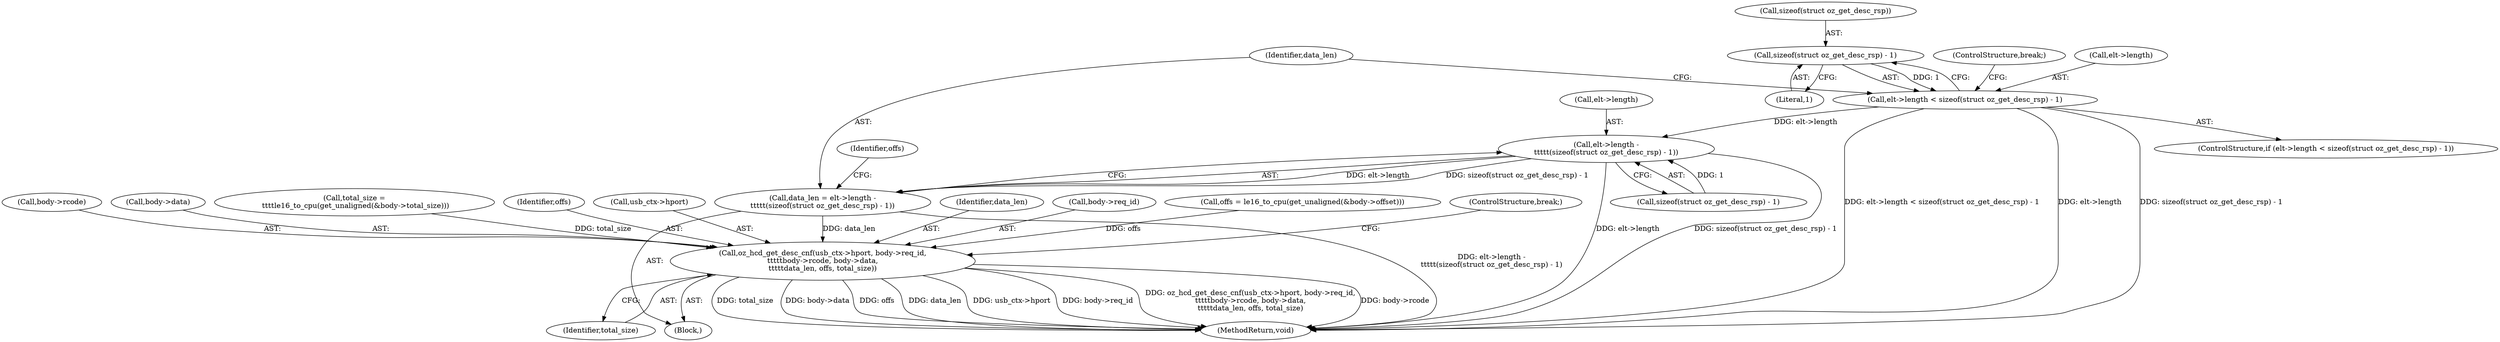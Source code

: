 digraph "0_linux_d114b9fe78c8d6fc6e70808c2092aa307c36dc8e@API" {
"1000201" [label="(Call,sizeof(struct oz_get_desc_rsp) - 1)"];
"1000197" [label="(Call,elt->length < sizeof(struct oz_get_desc_rsp) - 1)"];
"1000208" [label="(Call,elt->length -\n\t\t\t\t\t(sizeof(struct oz_get_desc_rsp) - 1))"];
"1000206" [label="(Call,data_len = elt->length -\n\t\t\t\t\t(sizeof(struct oz_get_desc_rsp) - 1))"];
"1000235" [label="(Call,oz_hcd_get_desc_cnf(usb_ctx->hport, body->req_id,\n\t\t\t\t\tbody->rcode, body->data,\n\t\t\t\t\tdata_len, offs, total_size))"];
"1000335" [label="(MethodReturn,void)"];
"1000186" [label="(Block,)"];
"1000248" [label="(Identifier,data_len)"];
"1000197" [label="(Call,elt->length < sizeof(struct oz_get_desc_rsp) - 1)"];
"1000205" [label="(ControlStructure,break;)"];
"1000239" [label="(Call,body->req_id)"];
"1000206" [label="(Call,data_len = elt->length -\n\t\t\t\t\t(sizeof(struct oz_get_desc_rsp) - 1))"];
"1000216" [label="(Call,offs = le16_to_cpu(get_unaligned(&body->offset)))"];
"1000202" [label="(Call,sizeof(struct oz_get_desc_rsp))"];
"1000207" [label="(Identifier,data_len)"];
"1000204" [label="(Literal,1)"];
"1000250" [label="(Identifier,total_size)"];
"1000235" [label="(Call,oz_hcd_get_desc_cnf(usb_ctx->hport, body->req_id,\n\t\t\t\t\tbody->rcode, body->data,\n\t\t\t\t\tdata_len, offs, total_size))"];
"1000251" [label="(ControlStructure,break;)"];
"1000198" [label="(Call,elt->length)"];
"1000242" [label="(Call,body->rcode)"];
"1000201" [label="(Call,sizeof(struct oz_get_desc_rsp) - 1)"];
"1000245" [label="(Call,body->data)"];
"1000208" [label="(Call,elt->length -\n\t\t\t\t\t(sizeof(struct oz_get_desc_rsp) - 1))"];
"1000224" [label="(Call,total_size =\n \t\t\t\tle16_to_cpu(get_unaligned(&body->total_size)))"];
"1000212" [label="(Call,sizeof(struct oz_get_desc_rsp) - 1)"];
"1000217" [label="(Identifier,offs)"];
"1000249" [label="(Identifier,offs)"];
"1000209" [label="(Call,elt->length)"];
"1000236" [label="(Call,usb_ctx->hport)"];
"1000196" [label="(ControlStructure,if (elt->length < sizeof(struct oz_get_desc_rsp) - 1))"];
"1000201" -> "1000197"  [label="AST: "];
"1000201" -> "1000204"  [label="CFG: "];
"1000202" -> "1000201"  [label="AST: "];
"1000204" -> "1000201"  [label="AST: "];
"1000197" -> "1000201"  [label="CFG: "];
"1000201" -> "1000197"  [label="DDG: 1"];
"1000197" -> "1000196"  [label="AST: "];
"1000198" -> "1000197"  [label="AST: "];
"1000205" -> "1000197"  [label="CFG: "];
"1000207" -> "1000197"  [label="CFG: "];
"1000197" -> "1000335"  [label="DDG: sizeof(struct oz_get_desc_rsp) - 1"];
"1000197" -> "1000335"  [label="DDG: elt->length < sizeof(struct oz_get_desc_rsp) - 1"];
"1000197" -> "1000335"  [label="DDG: elt->length"];
"1000197" -> "1000208"  [label="DDG: elt->length"];
"1000208" -> "1000206"  [label="AST: "];
"1000208" -> "1000212"  [label="CFG: "];
"1000209" -> "1000208"  [label="AST: "];
"1000212" -> "1000208"  [label="AST: "];
"1000206" -> "1000208"  [label="CFG: "];
"1000208" -> "1000335"  [label="DDG: elt->length"];
"1000208" -> "1000335"  [label="DDG: sizeof(struct oz_get_desc_rsp) - 1"];
"1000208" -> "1000206"  [label="DDG: elt->length"];
"1000208" -> "1000206"  [label="DDG: sizeof(struct oz_get_desc_rsp) - 1"];
"1000212" -> "1000208"  [label="DDG: 1"];
"1000206" -> "1000186"  [label="AST: "];
"1000207" -> "1000206"  [label="AST: "];
"1000217" -> "1000206"  [label="CFG: "];
"1000206" -> "1000335"  [label="DDG: elt->length -\n\t\t\t\t\t(sizeof(struct oz_get_desc_rsp) - 1)"];
"1000206" -> "1000235"  [label="DDG: data_len"];
"1000235" -> "1000186"  [label="AST: "];
"1000235" -> "1000250"  [label="CFG: "];
"1000236" -> "1000235"  [label="AST: "];
"1000239" -> "1000235"  [label="AST: "];
"1000242" -> "1000235"  [label="AST: "];
"1000245" -> "1000235"  [label="AST: "];
"1000248" -> "1000235"  [label="AST: "];
"1000249" -> "1000235"  [label="AST: "];
"1000250" -> "1000235"  [label="AST: "];
"1000251" -> "1000235"  [label="CFG: "];
"1000235" -> "1000335"  [label="DDG: data_len"];
"1000235" -> "1000335"  [label="DDG: usb_ctx->hport"];
"1000235" -> "1000335"  [label="DDG: body->req_id"];
"1000235" -> "1000335"  [label="DDG: oz_hcd_get_desc_cnf(usb_ctx->hport, body->req_id,\n\t\t\t\t\tbody->rcode, body->data,\n\t\t\t\t\tdata_len, offs, total_size)"];
"1000235" -> "1000335"  [label="DDG: body->rcode"];
"1000235" -> "1000335"  [label="DDG: total_size"];
"1000235" -> "1000335"  [label="DDG: body->data"];
"1000235" -> "1000335"  [label="DDG: offs"];
"1000216" -> "1000235"  [label="DDG: offs"];
"1000224" -> "1000235"  [label="DDG: total_size"];
}
